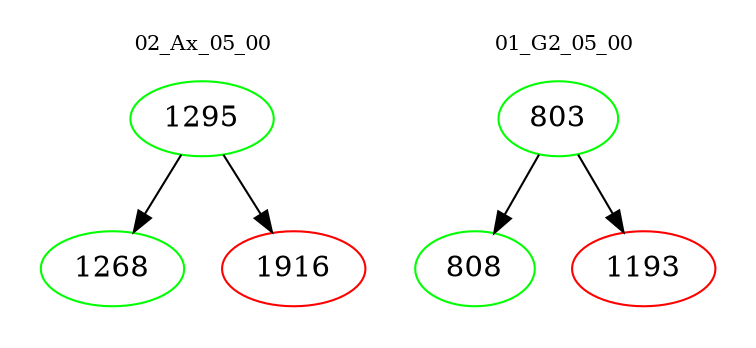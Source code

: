 digraph{
subgraph cluster_0 {
color = white
label = "02_Ax_05_00";
fontsize=10;
T0_1295 [label="1295", color="green"]
T0_1295 -> T0_1268 [color="black"]
T0_1268 [label="1268", color="green"]
T0_1295 -> T0_1916 [color="black"]
T0_1916 [label="1916", color="red"]
}
subgraph cluster_1 {
color = white
label = "01_G2_05_00";
fontsize=10;
T1_803 [label="803", color="green"]
T1_803 -> T1_808 [color="black"]
T1_808 [label="808", color="green"]
T1_803 -> T1_1193 [color="black"]
T1_1193 [label="1193", color="red"]
}
}
